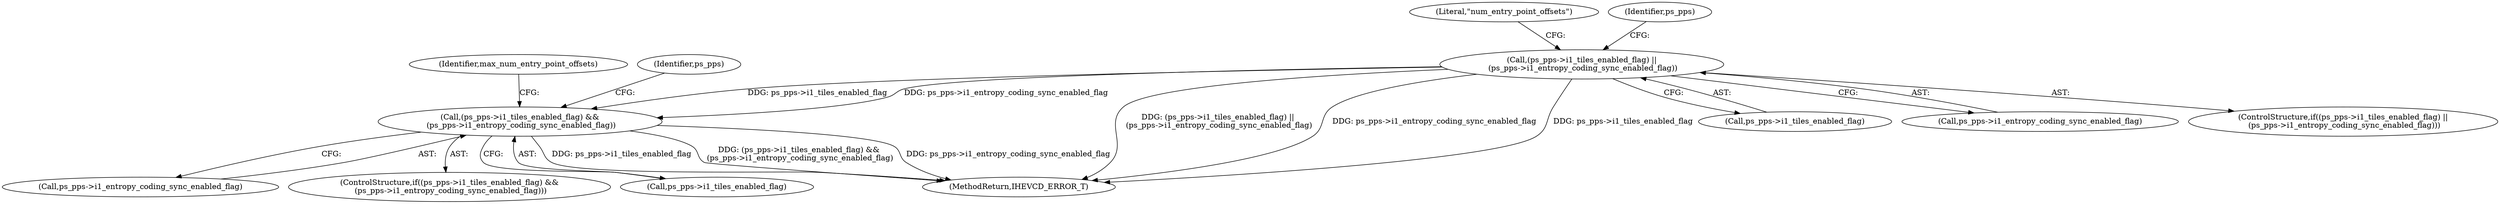 digraph "0_Android_913d9e8d93d6b81bb8eac3fc2c1426651f5b259d@pointer" {
"1001875" [label="(Call,(ps_pps->i1_tiles_enabled_flag) ||\n (ps_pps->i1_entropy_coding_sync_enabled_flag))"];
"1001895" [label="(Call,(ps_pps->i1_tiles_enabled_flag) &&\n (ps_pps->i1_entropy_coding_sync_enabled_flag))"];
"1001895" [label="(Call,(ps_pps->i1_tiles_enabled_flag) &&\n (ps_pps->i1_entropy_coding_sync_enabled_flag))"];
"1001899" [label="(Call,ps_pps->i1_entropy_coding_sync_enabled_flag)"];
"1001875" [label="(Call,(ps_pps->i1_tiles_enabled_flag) ||\n (ps_pps->i1_entropy_coding_sync_enabled_flag))"];
"1001884" [label="(Literal,\"num_entry_point_offsets\")"];
"1001894" [label="(ControlStructure,if((ps_pps->i1_tiles_enabled_flag) &&\n (ps_pps->i1_entropy_coding_sync_enabled_flag)))"];
"1001896" [label="(Call,ps_pps->i1_tiles_enabled_flag)"];
"1001904" [label="(Identifier,max_num_entry_point_offsets)"];
"1001987" [label="(Identifier,ps_pps)"];
"1002617" [label="(MethodReturn,IHEVCD_ERROR_T)"];
"1001876" [label="(Call,ps_pps->i1_tiles_enabled_flag)"];
"1001917" [label="(Identifier,ps_pps)"];
"1001879" [label="(Call,ps_pps->i1_entropy_coding_sync_enabled_flag)"];
"1001874" [label="(ControlStructure,if((ps_pps->i1_tiles_enabled_flag) ||\n (ps_pps->i1_entropy_coding_sync_enabled_flag)))"];
"1001875" -> "1001874"  [label="AST: "];
"1001875" -> "1001876"  [label="CFG: "];
"1001875" -> "1001879"  [label="CFG: "];
"1001876" -> "1001875"  [label="AST: "];
"1001879" -> "1001875"  [label="AST: "];
"1001884" -> "1001875"  [label="CFG: "];
"1001987" -> "1001875"  [label="CFG: "];
"1001875" -> "1002617"  [label="DDG: (ps_pps->i1_tiles_enabled_flag) ||\n (ps_pps->i1_entropy_coding_sync_enabled_flag)"];
"1001875" -> "1002617"  [label="DDG: ps_pps->i1_entropy_coding_sync_enabled_flag"];
"1001875" -> "1002617"  [label="DDG: ps_pps->i1_tiles_enabled_flag"];
"1001875" -> "1001895"  [label="DDG: ps_pps->i1_tiles_enabled_flag"];
"1001875" -> "1001895"  [label="DDG: ps_pps->i1_entropy_coding_sync_enabled_flag"];
"1001895" -> "1001894"  [label="AST: "];
"1001895" -> "1001896"  [label="CFG: "];
"1001895" -> "1001899"  [label="CFG: "];
"1001896" -> "1001895"  [label="AST: "];
"1001899" -> "1001895"  [label="AST: "];
"1001904" -> "1001895"  [label="CFG: "];
"1001917" -> "1001895"  [label="CFG: "];
"1001895" -> "1002617"  [label="DDG: ps_pps->i1_tiles_enabled_flag"];
"1001895" -> "1002617"  [label="DDG: (ps_pps->i1_tiles_enabled_flag) &&\n (ps_pps->i1_entropy_coding_sync_enabled_flag)"];
"1001895" -> "1002617"  [label="DDG: ps_pps->i1_entropy_coding_sync_enabled_flag"];
}
